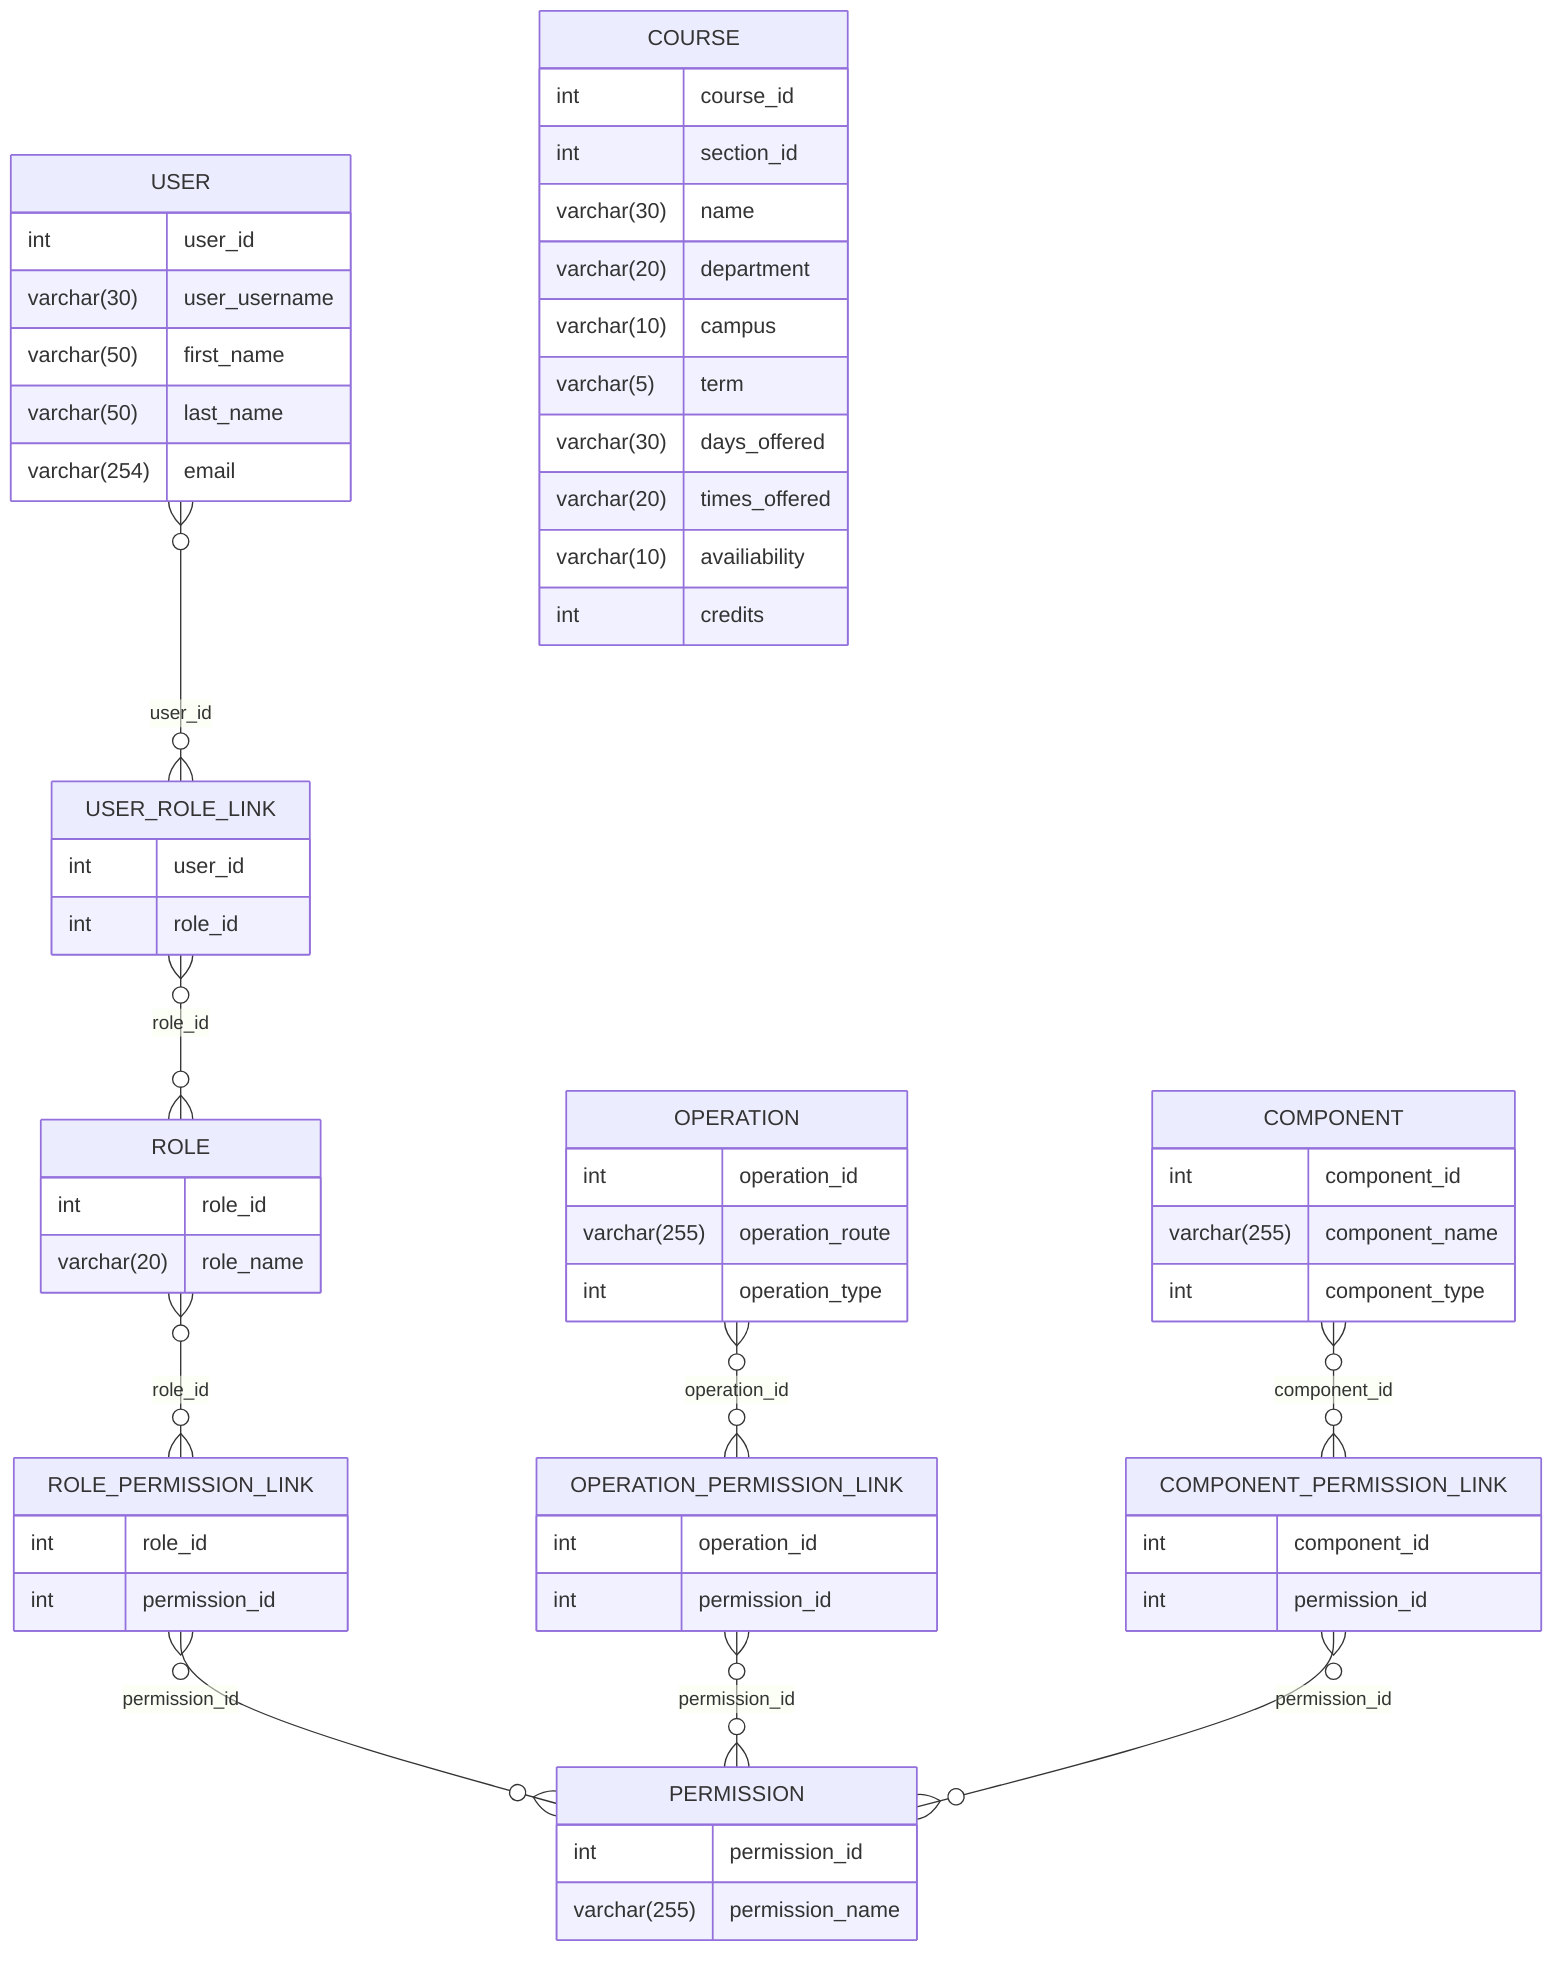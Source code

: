 erDiagram
    USER }o--o{ USER_ROLE_LINK : user_id
    USER_ROLE_LINK }o--o{ ROLE : role_id
    ROLE }o--o{ ROLE_PERMISSION_LINK : role_id
    ROLE_PERMISSION_LINK }o--o{ PERMISSION : permission_id
    OPERATION }o--o{ OPERATION_PERMISSION_LINK : operation_id
    OPERATION_PERMISSION_LINK }o--o{ PERMISSION : permission_id
    COMPONENT }o--o{ COMPONENT_PERMISSION_LINK : component_id
    COMPONENT_PERMISSION_LINK }o--o{ PERMISSION : permission_id


	
	COURSE {
    int course_id
    int section_id
    varchar(30) name
    varchar(20) department
    varchar(10) campus
    varchar(5) term
    varchar(30) days_offered
    varchar(20) times_offered
    varchar(10) availiability
    int credits
    }
	
	USER {
	int user_id
	%%	2XXXXXX : STUDENT
	%%	5XXXXXX : PROFESSOR
	%%	7XXXXXX : ADMIN
	varchar(30) user_username
	varchar(50) first_name
	varchar(50) last_name
	varchar(254) email
	}
	
	USER_ROLE_LINK {
	int user_id
	int role_id
	}
	
	ROLE {
	int role_id
	%%	1XX
	%%	2XX
	%%	5XX
	%%	6XX
	%%	7XX
	varchar(20) role_name
	%%	GUEST
	%%	STUDENT
	%%	PROFESSOR
	%%	ADVISOR
	%%	ADMINISTRATOR
	}
	
	ROLE_PERMISSION_LINK {
	int role_id
	int permission_id
	}
	
	OPERATION {
	int operation_id
	varchar(255) operation_route
	int operation_type
	}
	
	OPERATION_PERMISSION_LINK {
	int operation_id
	int permission_id
	}
	
	PERMISSION {
	int permission_id
	varchar(255) permission_name
	}
	
	COMPONENT_PERMISSION_LINK {
	int component_id
	int permission_id
	}
	
	COMPONENT {
	int component_id
	varchar(255) component_name
	int component_type
	}